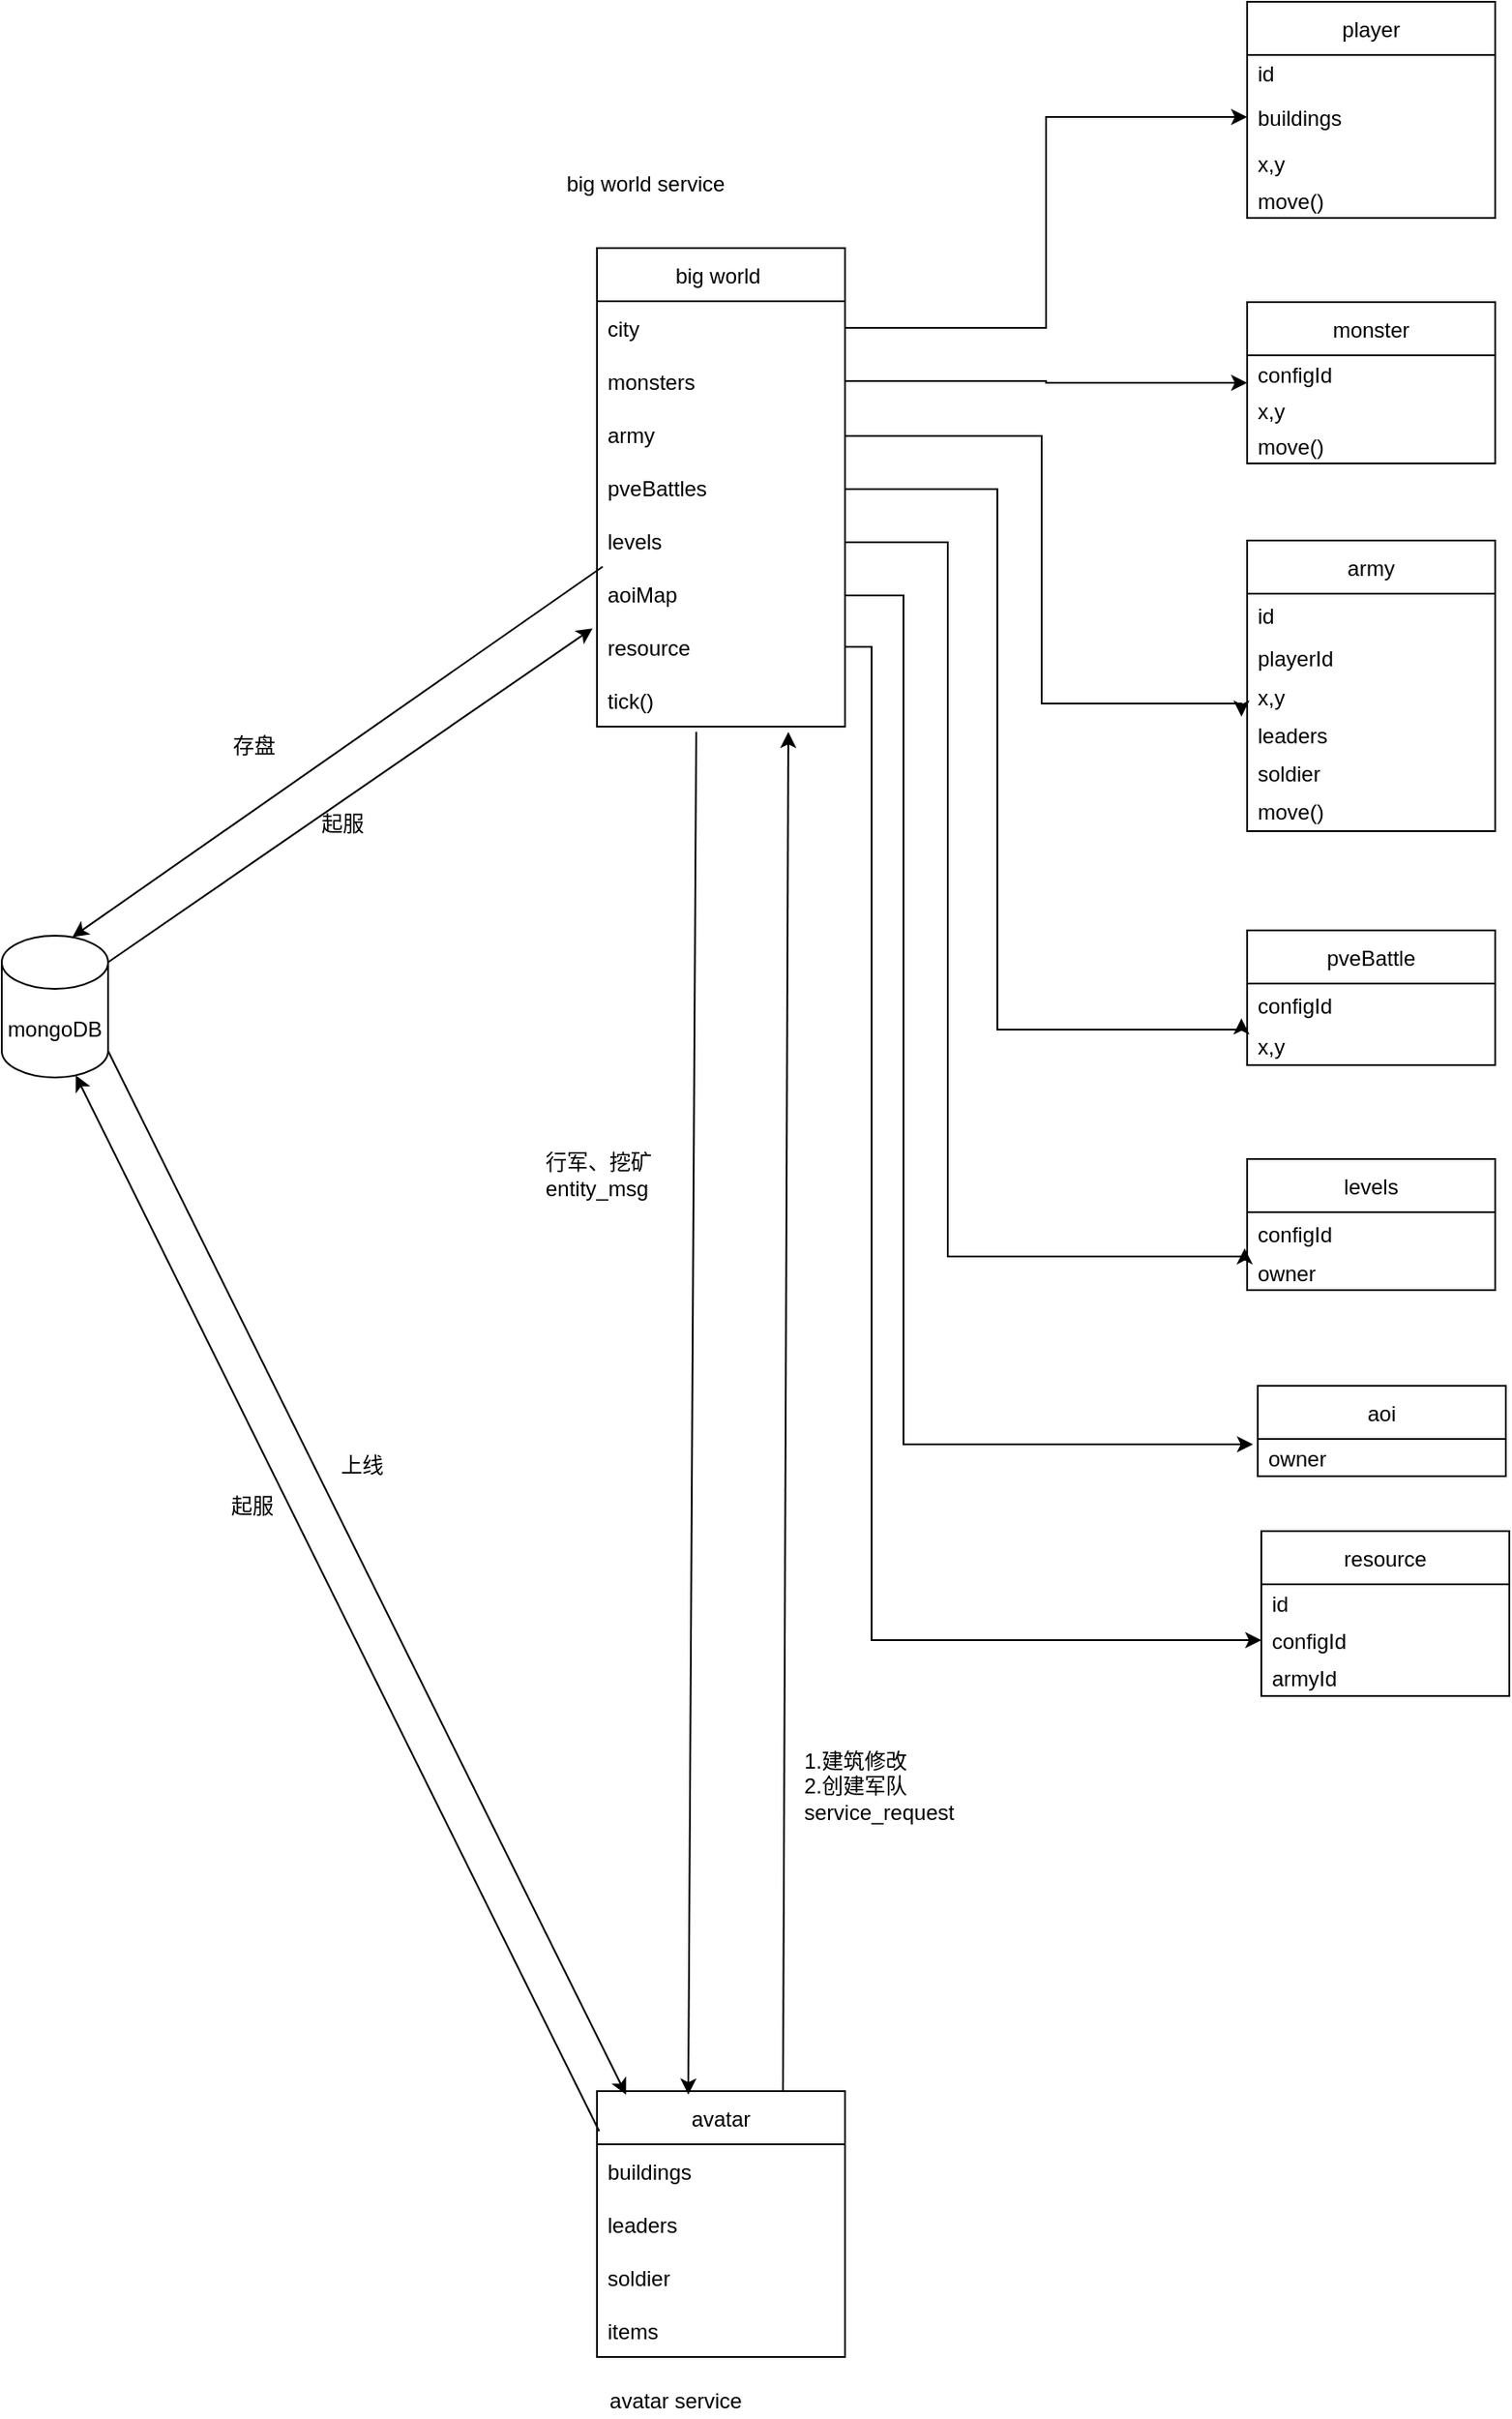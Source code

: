 <mxfile version="16.6.8" type="github">
  <diagram id="HAXVkFXvUjm2CllfSG5r" name="Page-1">
    <mxGraphModel dx="2224" dy="993" grid="0" gridSize="10" guides="1" tooltips="1" connect="1" arrows="1" fold="1" page="0" pageScale="1" pageWidth="827" pageHeight="1169" background="none" math="0" shadow="0">
      <root>
        <mxCell id="0" />
        <mxCell id="1" parent="0" />
        <mxCell id="GbOZGxYXctaRB0TdPsmU-1" value="big world " style="swimlane;fontStyle=0;childLayout=stackLayout;horizontal=1;startSize=30;horizontalStack=0;resizeParent=1;resizeParentMax=0;resizeLast=0;collapsible=1;marginBottom=0;" vertex="1" parent="1">
          <mxGeometry x="90" y="199" width="140" height="270" as="geometry">
            <mxRectangle x="180" y="310" width="80" height="30" as="alternateBounds" />
          </mxGeometry>
        </mxCell>
        <mxCell id="GbOZGxYXctaRB0TdPsmU-2" value="city" style="text;strokeColor=none;fillColor=none;align=left;verticalAlign=middle;spacingLeft=4;spacingRight=4;overflow=hidden;points=[[0,0.5],[1,0.5]];portConstraint=eastwest;rotatable=0;" vertex="1" parent="GbOZGxYXctaRB0TdPsmU-1">
          <mxGeometry y="30" width="140" height="30" as="geometry" />
        </mxCell>
        <mxCell id="GbOZGxYXctaRB0TdPsmU-3" value="monsters" style="text;strokeColor=none;fillColor=none;align=left;verticalAlign=middle;spacingLeft=4;spacingRight=4;overflow=hidden;points=[[0,0.5],[1,0.5]];portConstraint=eastwest;rotatable=0;" vertex="1" parent="GbOZGxYXctaRB0TdPsmU-1">
          <mxGeometry y="60" width="140" height="30" as="geometry" />
        </mxCell>
        <mxCell id="GbOZGxYXctaRB0TdPsmU-4" value="army" style="text;strokeColor=none;fillColor=none;align=left;verticalAlign=middle;spacingLeft=4;spacingRight=4;overflow=hidden;points=[[0,0.5],[1,0.5]];portConstraint=eastwest;rotatable=0;" vertex="1" parent="GbOZGxYXctaRB0TdPsmU-1">
          <mxGeometry y="90" width="140" height="30" as="geometry" />
        </mxCell>
        <mxCell id="GbOZGxYXctaRB0TdPsmU-6" value="pveBattles" style="text;strokeColor=none;fillColor=none;align=left;verticalAlign=middle;spacingLeft=4;spacingRight=4;overflow=hidden;points=[[0,0.5],[1,0.5]];portConstraint=eastwest;rotatable=0;" vertex="1" parent="GbOZGxYXctaRB0TdPsmU-1">
          <mxGeometry y="120" width="140" height="30" as="geometry" />
        </mxCell>
        <mxCell id="GbOZGxYXctaRB0TdPsmU-7" value="levels" style="text;strokeColor=none;fillColor=none;align=left;verticalAlign=middle;spacingLeft=4;spacingRight=4;overflow=hidden;points=[[0,0.5],[1,0.5]];portConstraint=eastwest;rotatable=0;" vertex="1" parent="GbOZGxYXctaRB0TdPsmU-1">
          <mxGeometry y="150" width="140" height="30" as="geometry" />
        </mxCell>
        <mxCell id="GbOZGxYXctaRB0TdPsmU-16" value="aoiMap" style="text;strokeColor=none;fillColor=none;align=left;verticalAlign=middle;spacingLeft=4;spacingRight=4;overflow=hidden;points=[[0,0.5],[1,0.5]];portConstraint=eastwest;rotatable=0;" vertex="1" parent="GbOZGxYXctaRB0TdPsmU-1">
          <mxGeometry y="180" width="140" height="30" as="geometry" />
        </mxCell>
        <mxCell id="GbOZGxYXctaRB0TdPsmU-64" value="resource" style="text;strokeColor=none;fillColor=none;align=left;verticalAlign=middle;spacingLeft=4;spacingRight=4;overflow=hidden;points=[[0,0.5],[1,0.5]];portConstraint=eastwest;rotatable=0;" vertex="1" parent="GbOZGxYXctaRB0TdPsmU-1">
          <mxGeometry y="210" width="140" height="30" as="geometry" />
        </mxCell>
        <mxCell id="GbOZGxYXctaRB0TdPsmU-84" value="tick()" style="text;strokeColor=none;fillColor=none;align=left;verticalAlign=middle;spacingLeft=4;spacingRight=4;overflow=hidden;points=[[0,0.5],[1,0.5]];portConstraint=eastwest;rotatable=0;" vertex="1" parent="GbOZGxYXctaRB0TdPsmU-1">
          <mxGeometry y="240" width="140" height="30" as="geometry" />
        </mxCell>
        <mxCell id="GbOZGxYXctaRB0TdPsmU-9" value="player" style="swimlane;fontStyle=0;childLayout=stackLayout;horizontal=1;startSize=30;horizontalStack=0;resizeParent=1;resizeParentMax=0;resizeLast=0;collapsible=1;marginBottom=0;" vertex="1" parent="1">
          <mxGeometry x="457" y="60" width="140" height="122" as="geometry">
            <mxRectangle x="180" y="310" width="80" height="30" as="alternateBounds" />
          </mxGeometry>
        </mxCell>
        <mxCell id="GbOZGxYXctaRB0TdPsmU-57" value="id" style="text;strokeColor=none;fillColor=none;align=left;verticalAlign=middle;spacingLeft=4;spacingRight=4;overflow=hidden;points=[[0,0.5],[1,0.5]];portConstraint=eastwest;rotatable=0;" vertex="1" parent="GbOZGxYXctaRB0TdPsmU-9">
          <mxGeometry y="30" width="140" height="20" as="geometry" />
        </mxCell>
        <mxCell id="GbOZGxYXctaRB0TdPsmU-10" value="buildings" style="text;strokeColor=none;fillColor=none;align=left;verticalAlign=middle;spacingLeft=4;spacingRight=4;overflow=hidden;points=[[0,0.5],[1,0.5]];portConstraint=eastwest;rotatable=0;" vertex="1" parent="GbOZGxYXctaRB0TdPsmU-9">
          <mxGeometry y="50" width="140" height="30" as="geometry" />
        </mxCell>
        <mxCell id="GbOZGxYXctaRB0TdPsmU-18" value="x,y" style="text;strokeColor=none;fillColor=none;align=left;verticalAlign=middle;spacingLeft=4;spacingRight=4;overflow=hidden;points=[[0,0.5],[1,0.5]];portConstraint=eastwest;rotatable=0;" vertex="1" parent="GbOZGxYXctaRB0TdPsmU-9">
          <mxGeometry y="80" width="140" height="22" as="geometry" />
        </mxCell>
        <mxCell id="GbOZGxYXctaRB0TdPsmU-19" value="move()" style="text;strokeColor=none;fillColor=none;align=left;verticalAlign=middle;spacingLeft=4;spacingRight=4;overflow=hidden;points=[[0,0.5],[1,0.5]];portConstraint=eastwest;rotatable=0;" vertex="1" parent="GbOZGxYXctaRB0TdPsmU-9">
          <mxGeometry y="102" width="140" height="20" as="geometry" />
        </mxCell>
        <mxCell id="GbOZGxYXctaRB0TdPsmU-20" value="monster" style="swimlane;fontStyle=0;childLayout=stackLayout;horizontal=1;startSize=30;horizontalStack=0;resizeParent=1;resizeParentMax=0;resizeLast=0;collapsible=1;marginBottom=0;" vertex="1" parent="1">
          <mxGeometry x="457" y="229.5" width="140" height="91" as="geometry">
            <mxRectangle x="180" y="310" width="80" height="30" as="alternateBounds" />
          </mxGeometry>
        </mxCell>
        <mxCell id="GbOZGxYXctaRB0TdPsmU-24" value="configId" style="text;strokeColor=none;fillColor=none;align=left;verticalAlign=middle;spacingLeft=4;spacingRight=4;overflow=hidden;points=[[0,0.5],[1,0.5]];portConstraint=eastwest;rotatable=0;" vertex="1" parent="GbOZGxYXctaRB0TdPsmU-20">
          <mxGeometry y="30" width="140" height="21" as="geometry" />
        </mxCell>
        <mxCell id="GbOZGxYXctaRB0TdPsmU-22" value="x,y" style="text;strokeColor=none;fillColor=none;align=left;verticalAlign=middle;spacingLeft=4;spacingRight=4;overflow=hidden;points=[[0,0.5],[1,0.5]];portConstraint=eastwest;rotatable=0;" vertex="1" parent="GbOZGxYXctaRB0TdPsmU-20">
          <mxGeometry y="51" width="140" height="20" as="geometry" />
        </mxCell>
        <mxCell id="GbOZGxYXctaRB0TdPsmU-61" value="move()" style="text;strokeColor=none;fillColor=none;align=left;verticalAlign=middle;spacingLeft=4;spacingRight=4;overflow=hidden;points=[[0,0.5],[1,0.5]];portConstraint=eastwest;rotatable=0;" vertex="1" parent="GbOZGxYXctaRB0TdPsmU-20">
          <mxGeometry y="71" width="140" height="20" as="geometry" />
        </mxCell>
        <mxCell id="GbOZGxYXctaRB0TdPsmU-25" value="army" style="swimlane;fontStyle=0;childLayout=stackLayout;horizontal=1;startSize=30;horizontalStack=0;resizeParent=1;resizeParentMax=0;resizeLast=0;collapsible=1;marginBottom=0;" vertex="1" parent="1">
          <mxGeometry x="457" y="364" width="140" height="164" as="geometry">
            <mxRectangle x="180" y="310" width="80" height="30" as="alternateBounds" />
          </mxGeometry>
        </mxCell>
        <mxCell id="GbOZGxYXctaRB0TdPsmU-26" value="id" style="text;strokeColor=none;fillColor=none;align=left;verticalAlign=middle;spacingLeft=4;spacingRight=4;overflow=hidden;points=[[0,0.5],[1,0.5]];portConstraint=eastwest;rotatable=0;" vertex="1" parent="GbOZGxYXctaRB0TdPsmU-25">
          <mxGeometry y="30" width="140" height="24" as="geometry" />
        </mxCell>
        <mxCell id="GbOZGxYXctaRB0TdPsmU-58" value="playerId" style="text;strokeColor=none;fillColor=none;align=left;verticalAlign=middle;spacingLeft=4;spacingRight=4;overflow=hidden;points=[[0,0.5],[1,0.5]];portConstraint=eastwest;rotatable=0;" vertex="1" parent="GbOZGxYXctaRB0TdPsmU-25">
          <mxGeometry y="54" width="140" height="24" as="geometry" />
        </mxCell>
        <mxCell id="GbOZGxYXctaRB0TdPsmU-27" value="x,y" style="text;strokeColor=none;fillColor=none;align=left;verticalAlign=middle;spacingLeft=4;spacingRight=4;overflow=hidden;points=[[0,0.5],[1,0.5]];portConstraint=eastwest;rotatable=0;" vertex="1" parent="GbOZGxYXctaRB0TdPsmU-25">
          <mxGeometry y="78" width="140" height="20" as="geometry" />
        </mxCell>
        <mxCell id="GbOZGxYXctaRB0TdPsmU-33" value="leaders" style="text;strokeColor=none;fillColor=none;align=left;verticalAlign=middle;spacingLeft=4;spacingRight=4;overflow=hidden;points=[[0,0.5],[1,0.5]];portConstraint=eastwest;rotatable=0;" vertex="1" parent="GbOZGxYXctaRB0TdPsmU-25">
          <mxGeometry y="98" width="140" height="23" as="geometry" />
        </mxCell>
        <mxCell id="GbOZGxYXctaRB0TdPsmU-34" value="soldier" style="text;strokeColor=none;fillColor=none;align=left;verticalAlign=middle;spacingLeft=4;spacingRight=4;overflow=hidden;points=[[0,0.5],[1,0.5]];portConstraint=eastwest;rotatable=0;" vertex="1" parent="GbOZGxYXctaRB0TdPsmU-25">
          <mxGeometry y="121" width="140" height="20" as="geometry" />
        </mxCell>
        <mxCell id="GbOZGxYXctaRB0TdPsmU-28" value="move()" style="text;strokeColor=none;fillColor=none;align=left;verticalAlign=middle;spacingLeft=4;spacingRight=4;overflow=hidden;points=[[0,0.5],[1,0.5]];portConstraint=eastwest;rotatable=0;" vertex="1" parent="GbOZGxYXctaRB0TdPsmU-25">
          <mxGeometry y="141" width="140" height="23" as="geometry" />
        </mxCell>
        <mxCell id="GbOZGxYXctaRB0TdPsmU-30" style="edgeStyle=orthogonalEdgeStyle;rounded=0;orthogonalLoop=1;jettySize=auto;html=1;entryX=0;entryY=0.5;entryDx=0;entryDy=0;exitX=1;exitY=0.5;exitDx=0;exitDy=0;" edge="1" parent="1" source="GbOZGxYXctaRB0TdPsmU-2" target="GbOZGxYXctaRB0TdPsmU-10">
          <mxGeometry relative="1" as="geometry" />
        </mxCell>
        <mxCell id="GbOZGxYXctaRB0TdPsmU-32" style="edgeStyle=orthogonalEdgeStyle;rounded=0;orthogonalLoop=1;jettySize=auto;html=1;" edge="1" parent="1" source="GbOZGxYXctaRB0TdPsmU-3" target="GbOZGxYXctaRB0TdPsmU-20">
          <mxGeometry relative="1" as="geometry" />
        </mxCell>
        <mxCell id="GbOZGxYXctaRB0TdPsmU-36" style="edgeStyle=orthogonalEdgeStyle;rounded=0;orthogonalLoop=1;jettySize=auto;html=1;entryX=-0.023;entryY=0.06;entryDx=0;entryDy=0;entryPerimeter=0;" edge="1" parent="1" source="GbOZGxYXctaRB0TdPsmU-4" target="GbOZGxYXctaRB0TdPsmU-33">
          <mxGeometry relative="1" as="geometry">
            <Array as="points">
              <mxPoint x="341" y="305" />
              <mxPoint x="341" y="456" />
            </Array>
          </mxGeometry>
        </mxCell>
        <mxCell id="GbOZGxYXctaRB0TdPsmU-37" value="pveBattle" style="swimlane;fontStyle=0;childLayout=stackLayout;horizontal=1;startSize=30;horizontalStack=0;resizeParent=1;resizeParentMax=0;resizeLast=0;collapsible=1;marginBottom=0;" vertex="1" parent="1">
          <mxGeometry x="457" y="584" width="140" height="76" as="geometry">
            <mxRectangle x="180" y="310" width="80" height="30" as="alternateBounds" />
          </mxGeometry>
        </mxCell>
        <mxCell id="GbOZGxYXctaRB0TdPsmU-38" value="configId" style="text;strokeColor=none;fillColor=none;align=left;verticalAlign=middle;spacingLeft=4;spacingRight=4;overflow=hidden;points=[[0,0.5],[1,0.5]];portConstraint=eastwest;rotatable=0;" vertex="1" parent="GbOZGxYXctaRB0TdPsmU-37">
          <mxGeometry y="30" width="140" height="24" as="geometry" />
        </mxCell>
        <mxCell id="GbOZGxYXctaRB0TdPsmU-39" value="x,y" style="text;strokeColor=none;fillColor=none;align=left;verticalAlign=middle;spacingLeft=4;spacingRight=4;overflow=hidden;points=[[0,0.5],[1,0.5]];portConstraint=eastwest;rotatable=0;" vertex="1" parent="GbOZGxYXctaRB0TdPsmU-37">
          <mxGeometry y="54" width="140" height="22" as="geometry" />
        </mxCell>
        <mxCell id="GbOZGxYXctaRB0TdPsmU-45" style="edgeStyle=orthogonalEdgeStyle;rounded=0;orthogonalLoop=1;jettySize=auto;html=1;entryX=-0.023;entryY=0.82;entryDx=0;entryDy=0;entryPerimeter=0;" edge="1" parent="1" source="GbOZGxYXctaRB0TdPsmU-6" target="GbOZGxYXctaRB0TdPsmU-38">
          <mxGeometry relative="1" as="geometry">
            <Array as="points">
              <mxPoint x="316" y="335" />
              <mxPoint x="316" y="640" />
              <mxPoint x="454" y="640" />
            </Array>
          </mxGeometry>
        </mxCell>
        <mxCell id="GbOZGxYXctaRB0TdPsmU-46" value="levels" style="swimlane;fontStyle=0;childLayout=stackLayout;horizontal=1;startSize=30;horizontalStack=0;resizeParent=1;resizeParentMax=0;resizeLast=0;collapsible=1;marginBottom=0;" vertex="1" parent="1">
          <mxGeometry x="457" y="713" width="140" height="74" as="geometry">
            <mxRectangle x="180" y="310" width="80" height="30" as="alternateBounds" />
          </mxGeometry>
        </mxCell>
        <mxCell id="GbOZGxYXctaRB0TdPsmU-47" value="configId" style="text;strokeColor=none;fillColor=none;align=left;verticalAlign=middle;spacingLeft=4;spacingRight=4;overflow=hidden;points=[[0,0.5],[1,0.5]];portConstraint=eastwest;rotatable=0;" vertex="1" parent="GbOZGxYXctaRB0TdPsmU-46">
          <mxGeometry y="30" width="140" height="24" as="geometry" />
        </mxCell>
        <mxCell id="GbOZGxYXctaRB0TdPsmU-48" value="owner" style="text;strokeColor=none;fillColor=none;align=left;verticalAlign=middle;spacingLeft=4;spacingRight=4;overflow=hidden;points=[[0,0.5],[1,0.5]];portConstraint=eastwest;rotatable=0;" vertex="1" parent="GbOZGxYXctaRB0TdPsmU-46">
          <mxGeometry y="54" width="140" height="20" as="geometry" />
        </mxCell>
        <mxCell id="GbOZGxYXctaRB0TdPsmU-52" style="edgeStyle=orthogonalEdgeStyle;rounded=0;orthogonalLoop=1;jettySize=auto;html=1;entryX=-0.01;entryY=0.847;entryDx=0;entryDy=0;entryPerimeter=0;" edge="1" parent="1" source="GbOZGxYXctaRB0TdPsmU-7" target="GbOZGxYXctaRB0TdPsmU-47">
          <mxGeometry relative="1" as="geometry">
            <Array as="points">
              <mxPoint x="288" y="365" />
              <mxPoint x="288" y="768" />
            </Array>
          </mxGeometry>
        </mxCell>
        <mxCell id="GbOZGxYXctaRB0TdPsmU-53" value="aoi" style="swimlane;fontStyle=0;childLayout=stackLayout;horizontal=1;startSize=30;horizontalStack=0;resizeParent=1;resizeParentMax=0;resizeLast=0;collapsible=1;marginBottom=0;" vertex="1" parent="1">
          <mxGeometry x="463" y="841" width="140" height="51" as="geometry">
            <mxRectangle x="180" y="310" width="80" height="30" as="alternateBounds" />
          </mxGeometry>
        </mxCell>
        <mxCell id="GbOZGxYXctaRB0TdPsmU-55" value="owner" style="text;strokeColor=none;fillColor=none;align=left;verticalAlign=middle;spacingLeft=4;spacingRight=4;overflow=hidden;points=[[0,0.5],[1,0.5]];portConstraint=eastwest;rotatable=0;" vertex="1" parent="GbOZGxYXctaRB0TdPsmU-53">
          <mxGeometry y="30" width="140" height="21" as="geometry" />
        </mxCell>
        <mxCell id="GbOZGxYXctaRB0TdPsmU-59" style="edgeStyle=orthogonalEdgeStyle;rounded=0;orthogonalLoop=1;jettySize=auto;html=1;entryX=-0.019;entryY=0.143;entryDx=0;entryDy=0;entryPerimeter=0;" edge="1" parent="1" source="GbOZGxYXctaRB0TdPsmU-16" target="GbOZGxYXctaRB0TdPsmU-55">
          <mxGeometry relative="1" as="geometry">
            <Array as="points">
              <mxPoint x="263" y="395" />
              <mxPoint x="263" y="874" />
            </Array>
          </mxGeometry>
        </mxCell>
        <mxCell id="GbOZGxYXctaRB0TdPsmU-65" value="avatar" style="swimlane;fontStyle=0;childLayout=stackLayout;horizontal=1;startSize=30;horizontalStack=0;resizeParent=1;resizeParentMax=0;resizeLast=0;collapsible=1;marginBottom=0;" vertex="1" parent="1">
          <mxGeometry x="90" y="1239" width="140" height="150" as="geometry">
            <mxRectangle x="180" y="310" width="80" height="30" as="alternateBounds" />
          </mxGeometry>
        </mxCell>
        <mxCell id="GbOZGxYXctaRB0TdPsmU-66" value="buildings" style="text;strokeColor=none;fillColor=none;align=left;verticalAlign=middle;spacingLeft=4;spacingRight=4;overflow=hidden;points=[[0,0.5],[1,0.5]];portConstraint=eastwest;rotatable=0;" vertex="1" parent="GbOZGxYXctaRB0TdPsmU-65">
          <mxGeometry y="30" width="140" height="30" as="geometry" />
        </mxCell>
        <mxCell id="GbOZGxYXctaRB0TdPsmU-67" value="leaders" style="text;strokeColor=none;fillColor=none;align=left;verticalAlign=middle;spacingLeft=4;spacingRight=4;overflow=hidden;points=[[0,0.5],[1,0.5]];portConstraint=eastwest;rotatable=0;" vertex="1" parent="GbOZGxYXctaRB0TdPsmU-65">
          <mxGeometry y="60" width="140" height="30" as="geometry" />
        </mxCell>
        <mxCell id="GbOZGxYXctaRB0TdPsmU-68" value="soldier" style="text;strokeColor=none;fillColor=none;align=left;verticalAlign=middle;spacingLeft=4;spacingRight=4;overflow=hidden;points=[[0,0.5],[1,0.5]];portConstraint=eastwest;rotatable=0;" vertex="1" parent="GbOZGxYXctaRB0TdPsmU-65">
          <mxGeometry y="90" width="140" height="30" as="geometry" />
        </mxCell>
        <mxCell id="GbOZGxYXctaRB0TdPsmU-69" value="items" style="text;strokeColor=none;fillColor=none;align=left;verticalAlign=middle;spacingLeft=4;spacingRight=4;overflow=hidden;points=[[0,0.5],[1,0.5]];portConstraint=eastwest;rotatable=0;" vertex="1" parent="GbOZGxYXctaRB0TdPsmU-65">
          <mxGeometry y="120" width="140" height="30" as="geometry" />
        </mxCell>
        <mxCell id="GbOZGxYXctaRB0TdPsmU-74" value="mongoDB" style="shape=cylinder3;whiteSpace=wrap;html=1;boundedLbl=1;backgroundOutline=1;size=15;" vertex="1" parent="1">
          <mxGeometry x="-246" y="587" width="60" height="80" as="geometry" />
        </mxCell>
        <mxCell id="GbOZGxYXctaRB0TdPsmU-80" value="" style="endArrow=classic;html=1;rounded=0;exitX=0.75;exitY=0;exitDx=0;exitDy=0;" edge="1" parent="1" source="GbOZGxYXctaRB0TdPsmU-65">
          <mxGeometry width="50" height="50" relative="1" as="geometry">
            <mxPoint x="-112" y="1028" as="sourcePoint" />
            <mxPoint x="198" y="472" as="targetPoint" />
          </mxGeometry>
        </mxCell>
        <mxCell id="GbOZGxYXctaRB0TdPsmU-81" value="1.建筑修改&lt;br&gt;2.创建军队&lt;br&gt;service_request" style="text;html=1;align=left;verticalAlign=middle;resizable=0;points=[];autosize=1;strokeColor=none;fillColor=none;" vertex="1" parent="1">
          <mxGeometry x="205" y="1044" width="95" height="46" as="geometry" />
        </mxCell>
        <mxCell id="GbOZGxYXctaRB0TdPsmU-82" value="" style="endArrow=classic;html=1;rounded=0;entryX=0.368;entryY=0.013;entryDx=0;entryDy=0;entryPerimeter=0;" edge="1" parent="1" target="GbOZGxYXctaRB0TdPsmU-65">
          <mxGeometry width="50" height="50" relative="1" as="geometry">
            <mxPoint x="146" y="472" as="sourcePoint" />
            <mxPoint x="-62" y="743" as="targetPoint" />
          </mxGeometry>
        </mxCell>
        <mxCell id="GbOZGxYXctaRB0TdPsmU-83" value="行军、挖矿&lt;br&gt;entity_msg" style="text;html=1;align=left;verticalAlign=middle;resizable=0;points=[];autosize=1;strokeColor=none;fillColor=none;" vertex="1" parent="1">
          <mxGeometry x="59" y="706" width="70" height="32" as="geometry" />
        </mxCell>
        <mxCell id="GbOZGxYXctaRB0TdPsmU-85" value="resource" style="swimlane;fontStyle=0;childLayout=stackLayout;horizontal=1;startSize=30;horizontalStack=0;resizeParent=1;resizeParentMax=0;resizeLast=0;collapsible=1;marginBottom=0;" vertex="1" parent="1">
          <mxGeometry x="465" y="923" width="140" height="93" as="geometry">
            <mxRectangle x="180" y="310" width="80" height="30" as="alternateBounds" />
          </mxGeometry>
        </mxCell>
        <mxCell id="GbOZGxYXctaRB0TdPsmU-86" value="id" style="text;strokeColor=none;fillColor=none;align=left;verticalAlign=middle;spacingLeft=4;spacingRight=4;overflow=hidden;points=[[0,0.5],[1,0.5]];portConstraint=eastwest;rotatable=0;" vertex="1" parent="GbOZGxYXctaRB0TdPsmU-85">
          <mxGeometry y="30" width="140" height="21" as="geometry" />
        </mxCell>
        <mxCell id="GbOZGxYXctaRB0TdPsmU-87" value="configId" style="text;strokeColor=none;fillColor=none;align=left;verticalAlign=middle;spacingLeft=4;spacingRight=4;overflow=hidden;points=[[0,0.5],[1,0.5]];portConstraint=eastwest;rotatable=0;" vertex="1" parent="GbOZGxYXctaRB0TdPsmU-85">
          <mxGeometry y="51" width="140" height="21" as="geometry" />
        </mxCell>
        <mxCell id="GbOZGxYXctaRB0TdPsmU-89" value="armyId" style="text;strokeColor=none;fillColor=none;align=left;verticalAlign=middle;spacingLeft=4;spacingRight=4;overflow=hidden;points=[[0,0.5],[1,0.5]];portConstraint=eastwest;rotatable=0;" vertex="1" parent="GbOZGxYXctaRB0TdPsmU-85">
          <mxGeometry y="72" width="140" height="21" as="geometry" />
        </mxCell>
        <mxCell id="GbOZGxYXctaRB0TdPsmU-90" style="edgeStyle=orthogonalEdgeStyle;rounded=0;orthogonalLoop=1;jettySize=auto;html=1;entryX=0;entryY=0.5;entryDx=0;entryDy=0;" edge="1" parent="1" source="GbOZGxYXctaRB0TdPsmU-64" target="GbOZGxYXctaRB0TdPsmU-87">
          <mxGeometry relative="1" as="geometry">
            <Array as="points">
              <mxPoint x="245" y="424" />
              <mxPoint x="245" y="985" />
            </Array>
          </mxGeometry>
        </mxCell>
        <mxCell id="GbOZGxYXctaRB0TdPsmU-91" value="avatar service" style="text;html=1;align=center;verticalAlign=middle;resizable=0;points=[];autosize=1;strokeColor=none;fillColor=none;" vertex="1" parent="1">
          <mxGeometry x="91" y="1405" width="85" height="18" as="geometry" />
        </mxCell>
        <mxCell id="GbOZGxYXctaRB0TdPsmU-92" value="big world service" style="text;html=1;align=center;verticalAlign=middle;resizable=0;points=[];autosize=1;strokeColor=none;fillColor=none;" vertex="1" parent="1">
          <mxGeometry x="67" y="154" width="99" height="18" as="geometry" />
        </mxCell>
        <mxCell id="GbOZGxYXctaRB0TdPsmU-94" value="" style="endArrow=classic;html=1;rounded=0;entryX=-0.018;entryY=0.153;entryDx=0;entryDy=0;entryPerimeter=0;exitX=1;exitY=0;exitDx=0;exitDy=15;exitPerimeter=0;" edge="1" parent="1" source="GbOZGxYXctaRB0TdPsmU-74" target="GbOZGxYXctaRB0TdPsmU-64">
          <mxGeometry width="50" height="50" relative="1" as="geometry">
            <mxPoint x="483" y="785" as="sourcePoint" />
            <mxPoint x="533" y="735" as="targetPoint" />
          </mxGeometry>
        </mxCell>
        <mxCell id="GbOZGxYXctaRB0TdPsmU-95" value="" style="endArrow=classic;html=1;rounded=0;entryX=0.665;entryY=0.009;entryDx=0;entryDy=0;entryPerimeter=0;exitX=0.023;exitY=-0.008;exitDx=0;exitDy=0;exitPerimeter=0;" edge="1" parent="1" source="GbOZGxYXctaRB0TdPsmU-16" target="GbOZGxYXctaRB0TdPsmU-74">
          <mxGeometry width="50" height="50" relative="1" as="geometry">
            <mxPoint x="483" y="785" as="sourcePoint" />
            <mxPoint x="533" y="735" as="targetPoint" />
          </mxGeometry>
        </mxCell>
        <mxCell id="GbOZGxYXctaRB0TdPsmU-96" value="存盘" style="text;html=1;align=center;verticalAlign=middle;resizable=0;points=[];autosize=1;strokeColor=none;fillColor=none;" vertex="1" parent="1">
          <mxGeometry x="-121" y="471" width="34" height="18" as="geometry" />
        </mxCell>
        <mxCell id="GbOZGxYXctaRB0TdPsmU-97" value="起服" style="text;html=1;align=center;verticalAlign=middle;resizable=0;points=[];autosize=1;strokeColor=none;fillColor=none;" vertex="1" parent="1">
          <mxGeometry x="-71" y="515" width="34" height="18" as="geometry" />
        </mxCell>
        <mxCell id="GbOZGxYXctaRB0TdPsmU-100" value="" style="endArrow=classic;html=1;rounded=0;entryX=0.117;entryY=0.013;entryDx=0;entryDy=0;entryPerimeter=0;exitX=1;exitY=1;exitDx=0;exitDy=-15;exitPerimeter=0;" edge="1" parent="1" source="GbOZGxYXctaRB0TdPsmU-74" target="GbOZGxYXctaRB0TdPsmU-65">
          <mxGeometry width="50" height="50" relative="1" as="geometry">
            <mxPoint x="-172" y="906" as="sourcePoint" />
            <mxPoint x="-122" y="856" as="targetPoint" />
          </mxGeometry>
        </mxCell>
        <mxCell id="GbOZGxYXctaRB0TdPsmU-101" value="" style="endArrow=classic;html=1;rounded=0;entryX=0.696;entryY=0.985;entryDx=0;entryDy=0;entryPerimeter=0;exitX=0.009;exitY=0.151;exitDx=0;exitDy=0;exitPerimeter=0;" edge="1" parent="1" source="GbOZGxYXctaRB0TdPsmU-65" target="GbOZGxYXctaRB0TdPsmU-74">
          <mxGeometry width="50" height="50" relative="1" as="geometry">
            <mxPoint x="483" y="903" as="sourcePoint" />
            <mxPoint x="533" y="853" as="targetPoint" />
          </mxGeometry>
        </mxCell>
        <mxCell id="GbOZGxYXctaRB0TdPsmU-102" value="上线" style="text;html=1;align=center;verticalAlign=middle;resizable=0;points=[];autosize=1;strokeColor=none;fillColor=none;" vertex="1" parent="1">
          <mxGeometry x="-60" y="877" width="34" height="18" as="geometry" />
        </mxCell>
        <mxCell id="GbOZGxYXctaRB0TdPsmU-103" value="起服" style="text;html=1;align=center;verticalAlign=middle;resizable=0;points=[];autosize=1;strokeColor=none;fillColor=none;" vertex="1" parent="1">
          <mxGeometry x="-122" y="900" width="34" height="18" as="geometry" />
        </mxCell>
      </root>
    </mxGraphModel>
  </diagram>
</mxfile>
